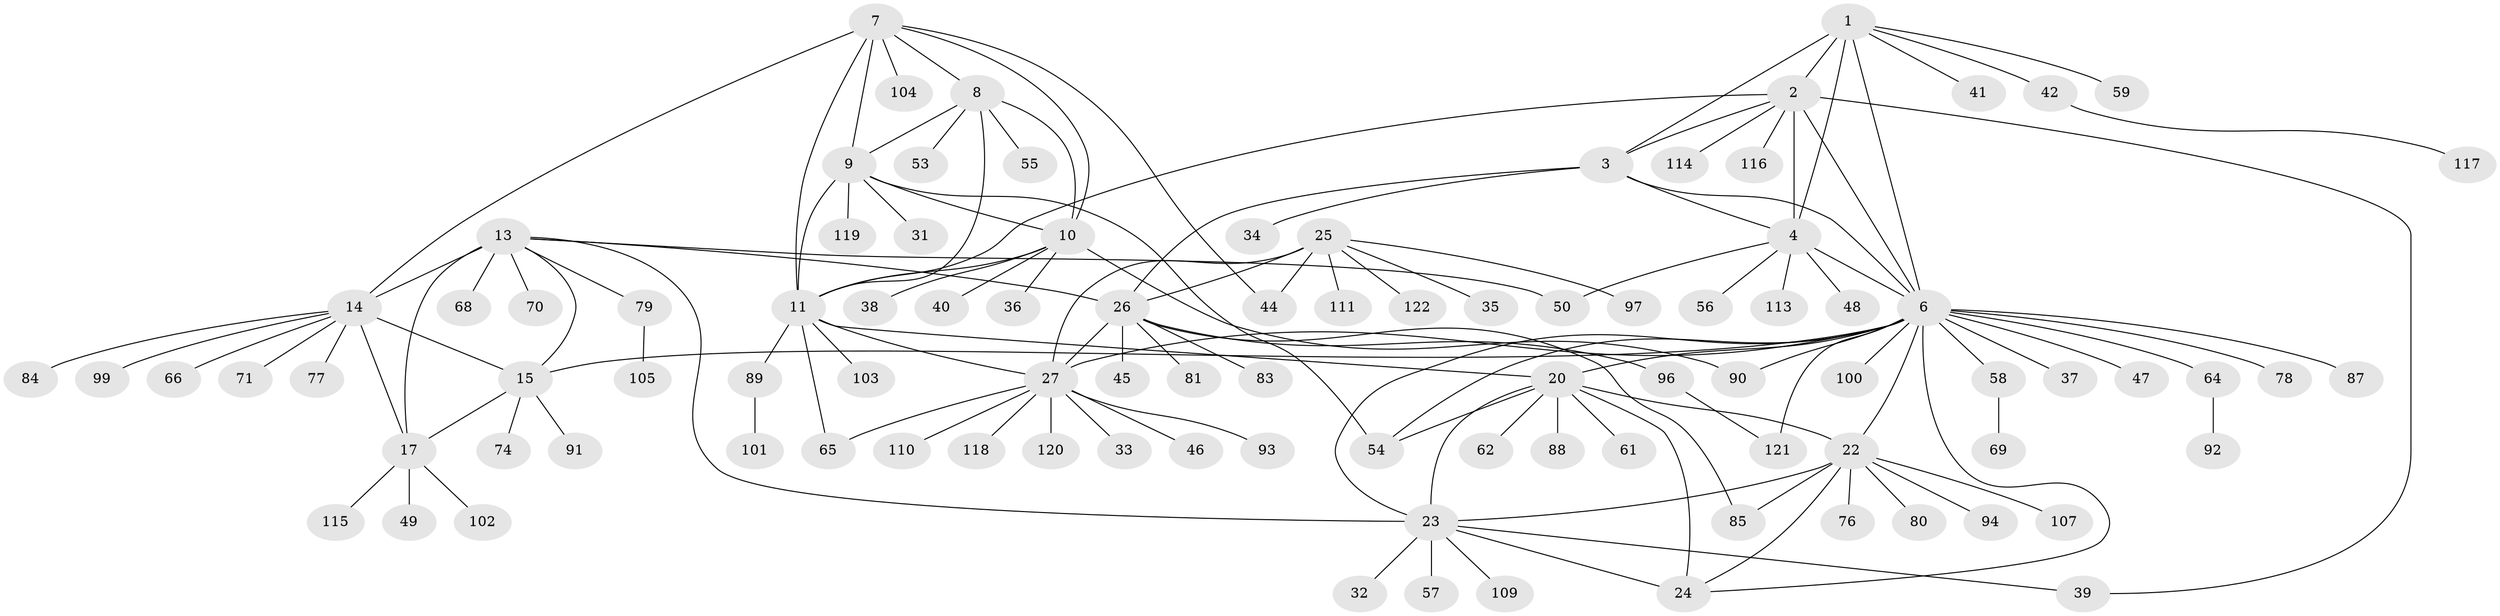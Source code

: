 // Generated by graph-tools (version 1.1) at 2025/52/02/27/25 19:52:15]
// undirected, 97 vertices, 133 edges
graph export_dot {
graph [start="1"]
  node [color=gray90,style=filled];
  1 [super="+5"];
  2 [super="+52"];
  3;
  4 [super="+73"];
  6 [super="+19"];
  7 [super="+95"];
  8 [super="+82"];
  9 [super="+12"];
  10;
  11 [super="+72"];
  13 [super="+16"];
  14 [super="+18"];
  15 [super="+86"];
  17 [super="+63"];
  20 [super="+21"];
  22 [super="+106"];
  23 [super="+43"];
  24 [super="+75"];
  25 [super="+28"];
  26 [super="+30"];
  27 [super="+29"];
  31;
  32;
  33;
  34;
  35;
  36;
  37;
  38;
  39;
  40;
  41;
  42 [super="+51"];
  44;
  45 [super="+67"];
  46;
  47;
  48;
  49 [super="+60"];
  50;
  53;
  54 [super="+108"];
  55;
  56;
  57;
  58;
  59;
  61;
  62;
  64;
  65;
  66;
  68;
  69;
  70;
  71;
  74;
  76 [super="+98"];
  77 [super="+112"];
  78;
  79;
  80;
  81;
  83;
  84;
  85;
  87;
  88;
  89;
  90;
  91;
  92;
  93;
  94;
  96;
  97;
  99;
  100;
  101;
  102;
  103;
  104;
  105;
  107;
  109;
  110;
  111;
  113;
  114;
  115;
  116;
  117;
  118;
  119;
  120;
  121;
  122;
  1 -- 2 [weight=2];
  1 -- 3 [weight=2];
  1 -- 4 [weight=2];
  1 -- 6 [weight=2];
  1 -- 41;
  1 -- 42;
  1 -- 59;
  2 -- 3;
  2 -- 4;
  2 -- 6;
  2 -- 11;
  2 -- 39;
  2 -- 114;
  2 -- 116;
  3 -- 4;
  3 -- 6;
  3 -- 34;
  3 -- 26;
  4 -- 6;
  4 -- 48;
  4 -- 50;
  4 -- 56;
  4 -- 113;
  6 -- 15;
  6 -- 37;
  6 -- 47;
  6 -- 78;
  6 -- 90;
  6 -- 64;
  6 -- 100;
  6 -- 58;
  6 -- 20 [weight=2];
  6 -- 22;
  6 -- 23;
  6 -- 24;
  6 -- 121;
  6 -- 87;
  6 -- 27;
  6 -- 54;
  7 -- 8;
  7 -- 9 [weight=2];
  7 -- 10;
  7 -- 11;
  7 -- 14;
  7 -- 44;
  7 -- 104;
  8 -- 9 [weight=2];
  8 -- 10;
  8 -- 11;
  8 -- 53;
  8 -- 55;
  9 -- 10 [weight=2];
  9 -- 11 [weight=2];
  9 -- 54;
  9 -- 119;
  9 -- 31;
  10 -- 11;
  10 -- 36;
  10 -- 38;
  10 -- 40;
  10 -- 90;
  11 -- 20;
  11 -- 27;
  11 -- 65;
  11 -- 89;
  11 -- 103;
  13 -- 14 [weight=4];
  13 -- 15 [weight=2];
  13 -- 17 [weight=2];
  13 -- 68;
  13 -- 70;
  13 -- 79;
  13 -- 50;
  13 -- 23;
  13 -- 26;
  14 -- 15 [weight=2];
  14 -- 17 [weight=2];
  14 -- 71;
  14 -- 66;
  14 -- 99;
  14 -- 77;
  14 -- 84;
  15 -- 17;
  15 -- 74;
  15 -- 91;
  17 -- 49;
  17 -- 102;
  17 -- 115;
  20 -- 22 [weight=2];
  20 -- 23 [weight=2];
  20 -- 24 [weight=2];
  20 -- 54;
  20 -- 61;
  20 -- 62;
  20 -- 88;
  22 -- 23;
  22 -- 24;
  22 -- 76;
  22 -- 80;
  22 -- 85;
  22 -- 94;
  22 -- 107;
  23 -- 24;
  23 -- 32;
  23 -- 57;
  23 -- 109;
  23 -- 39;
  25 -- 26 [weight=4];
  25 -- 27 [weight=4];
  25 -- 44;
  25 -- 111;
  25 -- 122;
  25 -- 97;
  25 -- 35;
  26 -- 27 [weight=4];
  26 -- 45;
  26 -- 81;
  26 -- 83;
  26 -- 96;
  26 -- 85;
  27 -- 33;
  27 -- 65;
  27 -- 110;
  27 -- 118;
  27 -- 120;
  27 -- 93;
  27 -- 46;
  42 -- 117;
  58 -- 69;
  64 -- 92;
  79 -- 105;
  89 -- 101;
  96 -- 121;
}
